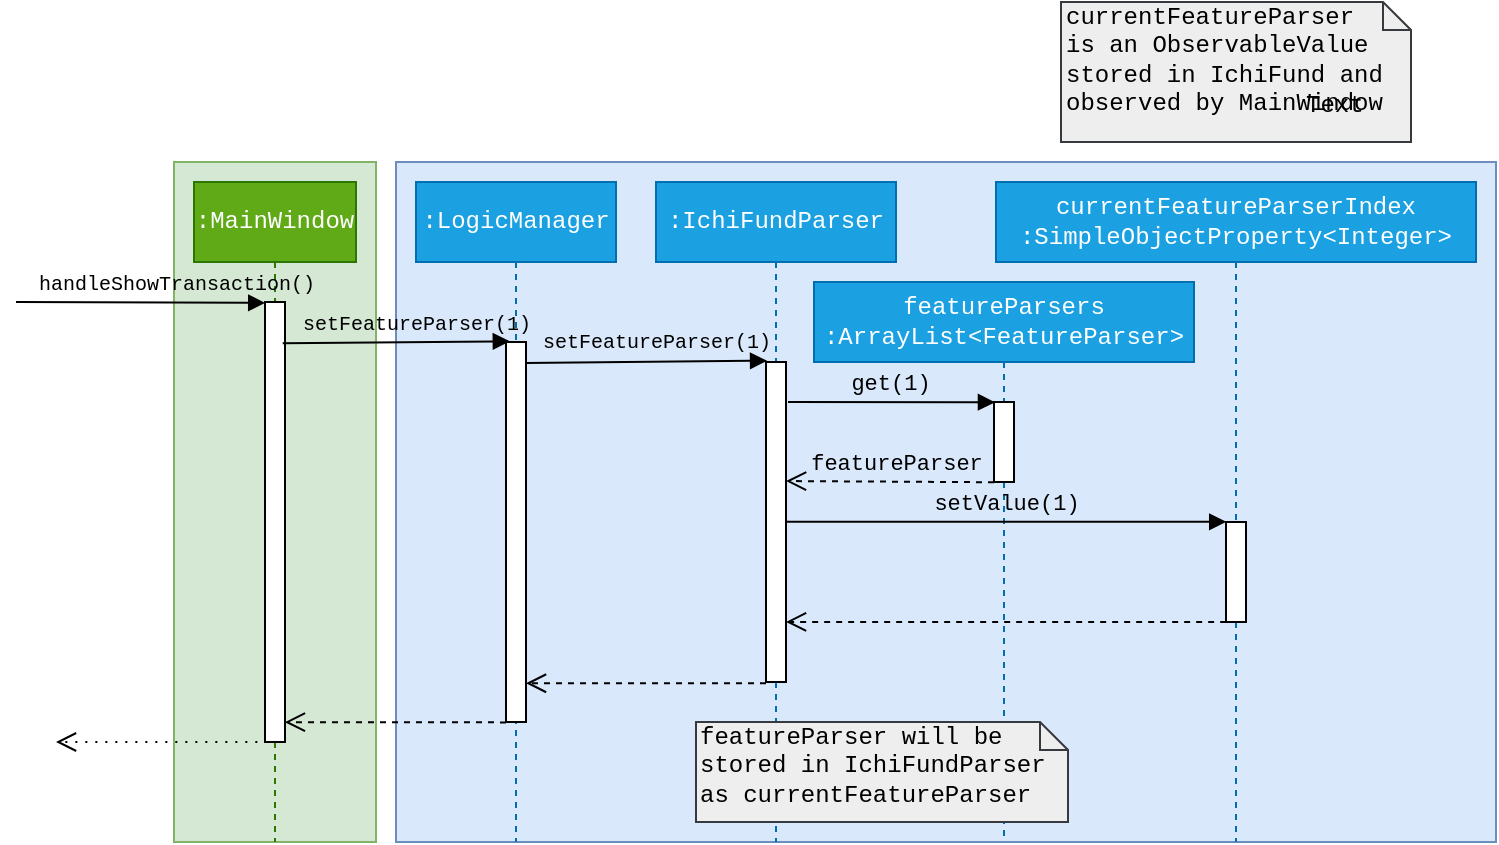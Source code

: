 <mxfile version="12.1.3" type="google" pages="1"><diagram id="RGjCKyYF4ol12cGSz8co" name="Page-1"><mxGraphModel dx="1658" dy="1694" grid="1" gridSize="10" guides="1" tooltips="1" connect="1" arrows="1" fold="1" page="1" pageScale="1" pageWidth="827" pageHeight="1169" math="0" shadow="0"><root><mxCell id="0"/><mxCell id="1" parent="0"/><mxCell id="QE_yPXtm_fBmtmurZbdq-1" value="" style="rounded=0;whiteSpace=wrap;html=1;fillColor=#d5e8d4;strokeColor=#82b366;fontFamily=Courier New;" vertex="1" parent="1"><mxGeometry x="79" y="60" width="101" height="340" as="geometry"/></mxCell><mxCell id="QE_yPXtm_fBmtmurZbdq-2" value="" style="rounded=0;whiteSpace=wrap;html=1;fillColor=#dae8fc;strokeColor=#6c8ebf;fontFamily=Courier New;" vertex="1" parent="1"><mxGeometry x="190" y="60" width="550" height="340" as="geometry"/></mxCell><mxCell id="QE_yPXtm_fBmtmurZbdq-3" value=":MainWindow" style="shape=umlLifeline;perimeter=lifelinePerimeter;whiteSpace=wrap;html=1;container=1;collapsible=0;recursiveResize=0;outlineConnect=0;rounded=0;fillColor=#60a917;strokeColor=#2D7600;fontColor=#ffffff;fontFamily=Courier New;" vertex="1" parent="1"><mxGeometry x="89" y="70" width="81" height="330" as="geometry"/></mxCell><mxCell id="QE_yPXtm_fBmtmurZbdq-8" value="" style="html=1;points=[];perimeter=orthogonalPerimeter;rounded=0;fontFamily=Courier New;" vertex="1" parent="QE_yPXtm_fBmtmurZbdq-3"><mxGeometry x="35.5" y="60" width="10" height="220" as="geometry"/></mxCell><mxCell id="QE_yPXtm_fBmtmurZbdq-4" value=":LogicManager" style="shape=umlLifeline;perimeter=lifelinePerimeter;whiteSpace=wrap;html=1;container=1;collapsible=0;recursiveResize=0;outlineConnect=0;rounded=0;fillColor=#1ba1e2;strokeColor=#006EAF;fontColor=#ffffff;fontFamily=Courier New;" vertex="1" parent="1"><mxGeometry x="200" y="70" width="100" height="330" as="geometry"/></mxCell><mxCell id="QE_yPXtm_fBmtmurZbdq-9" value="" style="html=1;points=[];perimeter=orthogonalPerimeter;rounded=0;fontFamily=Courier New;" vertex="1" parent="QE_yPXtm_fBmtmurZbdq-4"><mxGeometry x="45" y="80" width="10" height="190" as="geometry"/></mxCell><mxCell id="QE_yPXtm_fBmtmurZbdq-5" value=":IchiFundParser" style="shape=umlLifeline;perimeter=lifelinePerimeter;whiteSpace=wrap;html=1;container=1;collapsible=0;recursiveResize=0;outlineConnect=0;rounded=0;fillColor=#1ba1e2;strokeColor=#006EAF;fontColor=#ffffff;fontFamily=Courier New;" vertex="1" parent="1"><mxGeometry x="320" y="70" width="120" height="330" as="geometry"/></mxCell><mxCell id="QE_yPXtm_fBmtmurZbdq-10" value="" style="html=1;points=[];perimeter=orthogonalPerimeter;rounded=0;fontFamily=Courier New;" vertex="1" parent="QE_yPXtm_fBmtmurZbdq-5"><mxGeometry x="55" y="90" width="10" height="160" as="geometry"/></mxCell><mxCell id="QE_yPXtm_fBmtmurZbdq-6" value="featureParsers&lt;br&gt;:ArrayList&amp;lt;FeatureParser&amp;gt;" style="shape=umlLifeline;perimeter=lifelinePerimeter;whiteSpace=wrap;html=1;container=1;collapsible=0;recursiveResize=0;outlineConnect=0;rounded=0;fillColor=#1ba1e2;strokeColor=#006EAF;fontColor=#ffffff;fontFamily=Courier New;" vertex="1" parent="1"><mxGeometry x="399" y="120" width="190" height="280" as="geometry"/></mxCell><mxCell id="QE_yPXtm_fBmtmurZbdq-11" value="" style="html=1;points=[];perimeter=orthogonalPerimeter;rounded=0;fontFamily=Courier New;" vertex="1" parent="QE_yPXtm_fBmtmurZbdq-6"><mxGeometry x="90" y="60" width="10" height="40" as="geometry"/></mxCell><mxCell id="QE_yPXtm_fBmtmurZbdq-7" value="currentFeatureParserIndex&lt;br&gt;:SimpleObjectProperty&amp;lt;Integer&amp;gt;" style="shape=umlLifeline;perimeter=lifelinePerimeter;whiteSpace=wrap;html=1;container=1;collapsible=0;recursiveResize=0;outlineConnect=0;rounded=0;fillColor=#1ba1e2;strokeColor=#006EAF;fontColor=#ffffff;fontFamily=Courier New;" vertex="1" parent="1"><mxGeometry x="490" y="70" width="240" height="330" as="geometry"/></mxCell><mxCell id="QE_yPXtm_fBmtmurZbdq-12" value="" style="html=1;points=[];perimeter=orthogonalPerimeter;rounded=0;fontFamily=Courier New;" vertex="1" parent="1"><mxGeometry x="605" y="240" width="10" height="50" as="geometry"/></mxCell><mxCell id="QE_yPXtm_fBmtmurZbdq-13" value="&lt;font style=&quot;font-size: 10px&quot;&gt;handleShowTransaction()&lt;/font&gt;" style="html=1;verticalAlign=bottom;endArrow=block;fontFamily=Courier New;entryX=0.011;entryY=0.002;entryDx=0;entryDy=0;entryPerimeter=0;labelBackgroundColor=none;" edge="1" parent="1" target="QE_yPXtm_fBmtmurZbdq-8"><mxGeometry x="0.284" width="80" relative="1" as="geometry"><mxPoint y="130" as="sourcePoint"/><mxPoint x="90" y="130" as="targetPoint"/><mxPoint as="offset"/></mxGeometry></mxCell><mxCell id="QE_yPXtm_fBmtmurZbdq-14" value="&lt;font style=&quot;font-size: 10px&quot;&gt;setFeatureParser(1)&lt;/font&gt;" style="html=1;verticalAlign=bottom;endArrow=block;labelBackgroundColor=none;fontFamily=Courier New;exitX=0.886;exitY=0.094;exitDx=0;exitDy=0;exitPerimeter=0;entryX=0.192;entryY=-0.002;entryDx=0;entryDy=0;entryPerimeter=0;" edge="1" parent="1" source="QE_yPXtm_fBmtmurZbdq-8" target="QE_yPXtm_fBmtmurZbdq-9"><mxGeometry x="0.174" width="80" relative="1" as="geometry"><mxPoint x="160" y="150" as="sourcePoint"/><mxPoint x="240" y="150" as="targetPoint"/><mxPoint as="offset"/></mxGeometry></mxCell><mxCell id="QE_yPXtm_fBmtmurZbdq-16" value="&lt;font style=&quot;font-size: 10px&quot;&gt;setFeatureParser(1)&lt;/font&gt;" style="html=1;verticalAlign=bottom;endArrow=block;labelBackgroundColor=none;fontFamily=Courier New;entryX=0.054;entryY=-0.004;entryDx=0;entryDy=0;entryPerimeter=0;exitX=0.973;exitY=0.055;exitDx=0;exitDy=0;exitPerimeter=0;" edge="1" parent="1" source="QE_yPXtm_fBmtmurZbdq-9" target="QE_yPXtm_fBmtmurZbdq-10"><mxGeometry x="0.081" y="1" width="80" relative="1" as="geometry"><mxPoint x="260" y="159" as="sourcePoint"/><mxPoint x="363.42" y="160.12" as="targetPoint"/><mxPoint as="offset"/></mxGeometry></mxCell><mxCell id="QE_yPXtm_fBmtmurZbdq-18" value="get(1)" style="html=1;verticalAlign=bottom;endArrow=block;labelBackgroundColor=none;fontFamily=Courier New;entryX=0.047;entryY=0.003;entryDx=0;entryDy=0;entryPerimeter=0;" edge="1" parent="1" target="QE_yPXtm_fBmtmurZbdq-11"><mxGeometry width="80" relative="1" as="geometry"><mxPoint x="386" y="180" as="sourcePoint"/><mxPoint x="470" y="180" as="targetPoint"/></mxGeometry></mxCell><mxCell id="QE_yPXtm_fBmtmurZbdq-20" value="setValue(1)" style="html=1;verticalAlign=bottom;endArrow=block;labelBackgroundColor=none;fontFamily=Courier New;entryX=0.011;entryY=-0.002;entryDx=0;entryDy=0;entryPerimeter=0;" edge="1" parent="1" source="QE_yPXtm_fBmtmurZbdq-10" target="QE_yPXtm_fBmtmurZbdq-12"><mxGeometry width="80" relative="1" as="geometry"><mxPoint x="440" y="250" as="sourcePoint"/><mxPoint x="520.919" y="230" as="targetPoint"/></mxGeometry></mxCell><mxCell id="QE_yPXtm_fBmtmurZbdq-21" value="" style="html=1;verticalAlign=bottom;endArrow=open;dashed=1;endSize=8;labelBackgroundColor=none;fontFamily=Courier New;exitX=0.008;exitY=0.999;exitDx=0;exitDy=0;exitPerimeter=0;" edge="1" parent="1" source="QE_yPXtm_fBmtmurZbdq-12" target="QE_yPXtm_fBmtmurZbdq-10"><mxGeometry relative="1" as="geometry"><mxPoint x="600" y="290" as="sourcePoint"/><mxPoint x="520" y="290" as="targetPoint"/></mxGeometry></mxCell><mxCell id="QE_yPXtm_fBmtmurZbdq-22" value="featureParser" style="html=1;verticalAlign=bottom;endArrow=open;dashed=1;endSize=8;labelBackgroundColor=none;fontFamily=Courier New;exitX=0.001;exitY=1.003;exitDx=0;exitDy=0;exitPerimeter=0;entryX=1.002;entryY=0.372;entryDx=0;entryDy=0;entryPerimeter=0;" edge="1" parent="1" source="QE_yPXtm_fBmtmurZbdq-11" target="QE_yPXtm_fBmtmurZbdq-10"><mxGeometry x="-0.057" relative="1" as="geometry"><mxPoint x="480" y="210" as="sourcePoint"/><mxPoint x="400" y="210" as="targetPoint"/><mxPoint as="offset"/></mxGeometry></mxCell><mxCell id="QE_yPXtm_fBmtmurZbdq-23" value="currentFeatureParser&lt;br&gt;is an&amp;nbsp;ObservableValue&lt;br&gt;stored in IchiFund and&lt;br&gt;observed by MainWindow" style="shape=note;whiteSpace=wrap;html=1;size=14;verticalAlign=top;align=left;spacingTop=-6;rounded=0;fontFamily=Courier New;fillColor=#eeeeee;strokeColor=#36393d;" vertex="1" parent="1"><mxGeometry x="522.5" y="-20" width="175" height="70" as="geometry"/></mxCell><mxCell id="QE_yPXtm_fBmtmurZbdq-28" value="featureParser will be&lt;br&gt;stored in IchiFundParser&lt;br&gt;as currentFeatureParser" style="shape=note;whiteSpace=wrap;html=1;size=14;verticalAlign=top;align=left;spacingTop=-6;rounded=0;fontFamily=Courier New;fillColor=#eeeeee;strokeColor=#36393d;" vertex="1" parent="1"><mxGeometry x="340" y="340" width="186" height="50" as="geometry"/></mxCell><mxCell id="QE_yPXtm_fBmtmurZbdq-29" value="" style="html=1;verticalAlign=bottom;endArrow=open;dashed=1;endSize=8;labelBackgroundColor=none;fontFamily=Courier New;exitX=0;exitY=1.004;exitDx=0;exitDy=0;exitPerimeter=0;entryX=1;entryY=0.898;entryDx=0;entryDy=0;entryPerimeter=0;" edge="1" parent="1" source="QE_yPXtm_fBmtmurZbdq-10" target="QE_yPXtm_fBmtmurZbdq-9"><mxGeometry relative="1" as="geometry"><mxPoint x="370" y="320" as="sourcePoint"/><mxPoint x="290" y="320" as="targetPoint"/></mxGeometry></mxCell><mxCell id="QE_yPXtm_fBmtmurZbdq-30" value="" style="html=1;verticalAlign=bottom;endArrow=open;dashed=1;endSize=8;labelBackgroundColor=none;fontFamily=Courier New;exitX=0;exitY=1.001;exitDx=0;exitDy=0;exitPerimeter=0;entryX=0.994;entryY=0.955;entryDx=0;entryDy=0;entryPerimeter=0;" edge="1" parent="1" source="QE_yPXtm_fBmtmurZbdq-9" target="QE_yPXtm_fBmtmurZbdq-8"><mxGeometry relative="1" as="geometry"><mxPoint x="240" y="340" as="sourcePoint"/><mxPoint x="160" y="340" as="targetPoint"/></mxGeometry></mxCell><mxCell id="QE_yPXtm_fBmtmurZbdq-33" value="" style="html=1;verticalAlign=bottom;endArrow=open;dashed=1;endSize=8;dashPattern=1 4;labelBackgroundColor=none;fontFamily=Courier New;exitX=0.117;exitY=1;exitDx=0;exitDy=0;exitPerimeter=0;" edge="1" parent="1" source="QE_yPXtm_fBmtmurZbdq-8"><mxGeometry relative="1" as="geometry"><mxPoint x="100" y="350" as="sourcePoint"/><mxPoint x="20" y="350" as="targetPoint"/></mxGeometry></mxCell><mxCell id="QE_yPXtm_fBmtmurZbdq-34" value="Text" style="text;html=1;resizable=0;points=[];autosize=1;align=left;verticalAlign=top;spacingTop=-4;fontFamily=Courier New;" vertex="1" parent="1"><mxGeometry x="643" y="22" width="40" height="20" as="geometry"/></mxCell></root></mxGraphModel></diagram></mxfile>
